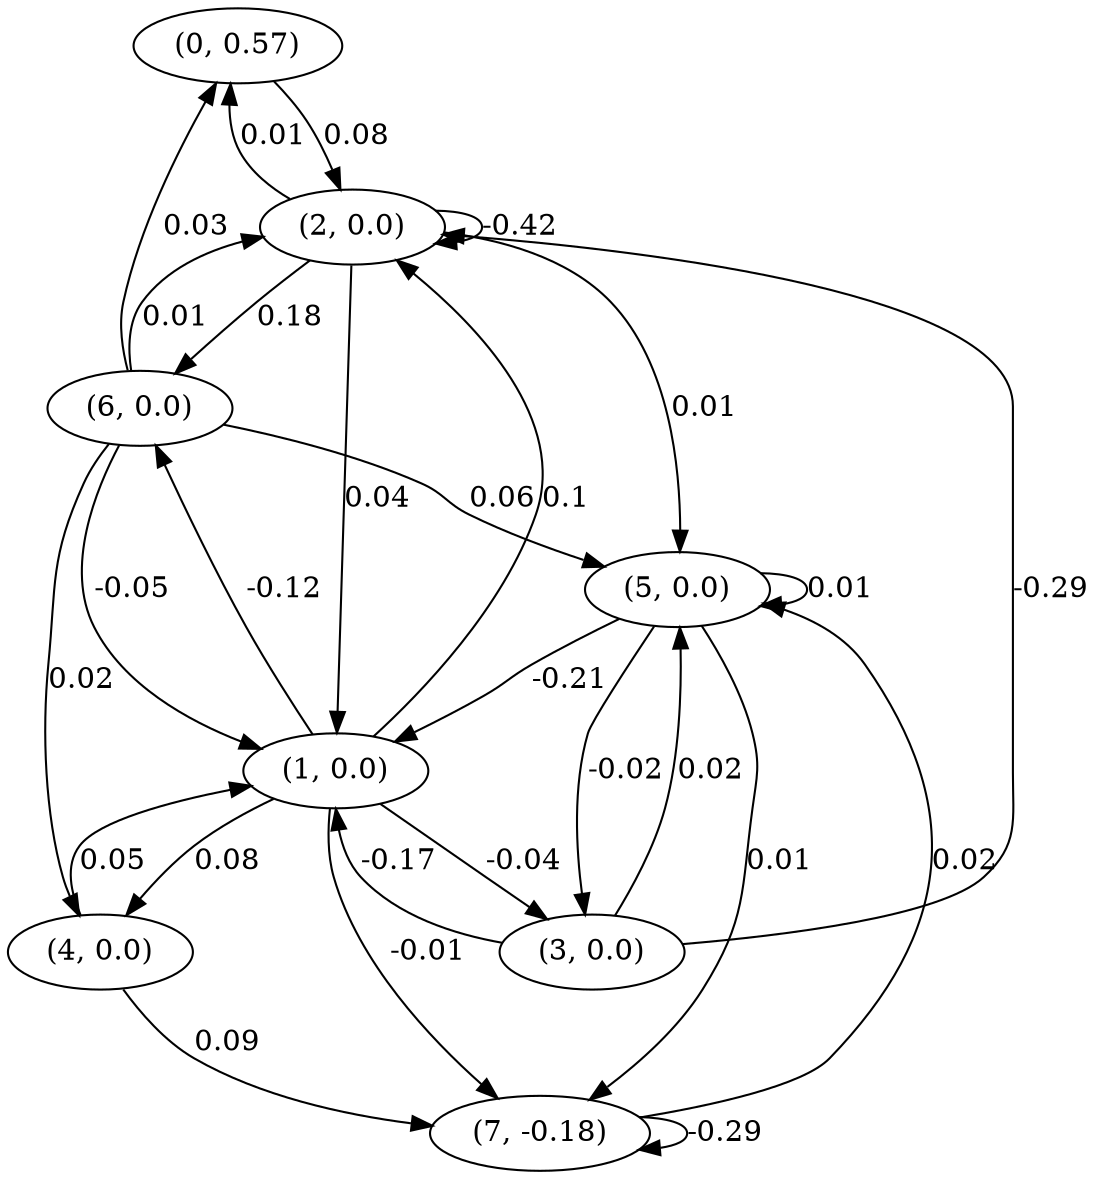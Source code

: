 digraph {
    0 [ label = "(0, 0.57)" ]
    1 [ label = "(1, 0.0)" ]
    2 [ label = "(2, 0.0)" ]
    3 [ label = "(3, 0.0)" ]
    4 [ label = "(4, 0.0)" ]
    5 [ label = "(5, 0.0)" ]
    6 [ label = "(6, 0.0)" ]
    7 [ label = "(7, -0.18)" ]
    2 -> 2 [ label = "-0.42" ]
    5 -> 5 [ label = "0.01" ]
    7 -> 7 [ label = "-0.29" ]
    2 -> 0 [ label = "0.01" ]
    6 -> 0 [ label = "0.03" ]
    2 -> 1 [ label = "0.04" ]
    3 -> 1 [ label = "-0.17" ]
    4 -> 1 [ label = "0.05" ]
    5 -> 1 [ label = "-0.21" ]
    6 -> 1 [ label = "-0.05" ]
    0 -> 2 [ label = "0.08" ]
    1 -> 2 [ label = "0.1" ]
    3 -> 2 [ label = "-0.29" ]
    6 -> 2 [ label = "0.01" ]
    1 -> 3 [ label = "-0.04" ]
    5 -> 3 [ label = "-0.02" ]
    1 -> 4 [ label = "0.08" ]
    6 -> 4 [ label = "0.02" ]
    2 -> 5 [ label = "0.01" ]
    3 -> 5 [ label = "0.02" ]
    6 -> 5 [ label = "0.06" ]
    7 -> 5 [ label = "0.02" ]
    1 -> 6 [ label = "-0.12" ]
    2 -> 6 [ label = "0.18" ]
    1 -> 7 [ label = "-0.01" ]
    4 -> 7 [ label = "0.09" ]
    5 -> 7 [ label = "0.01" ]
}

